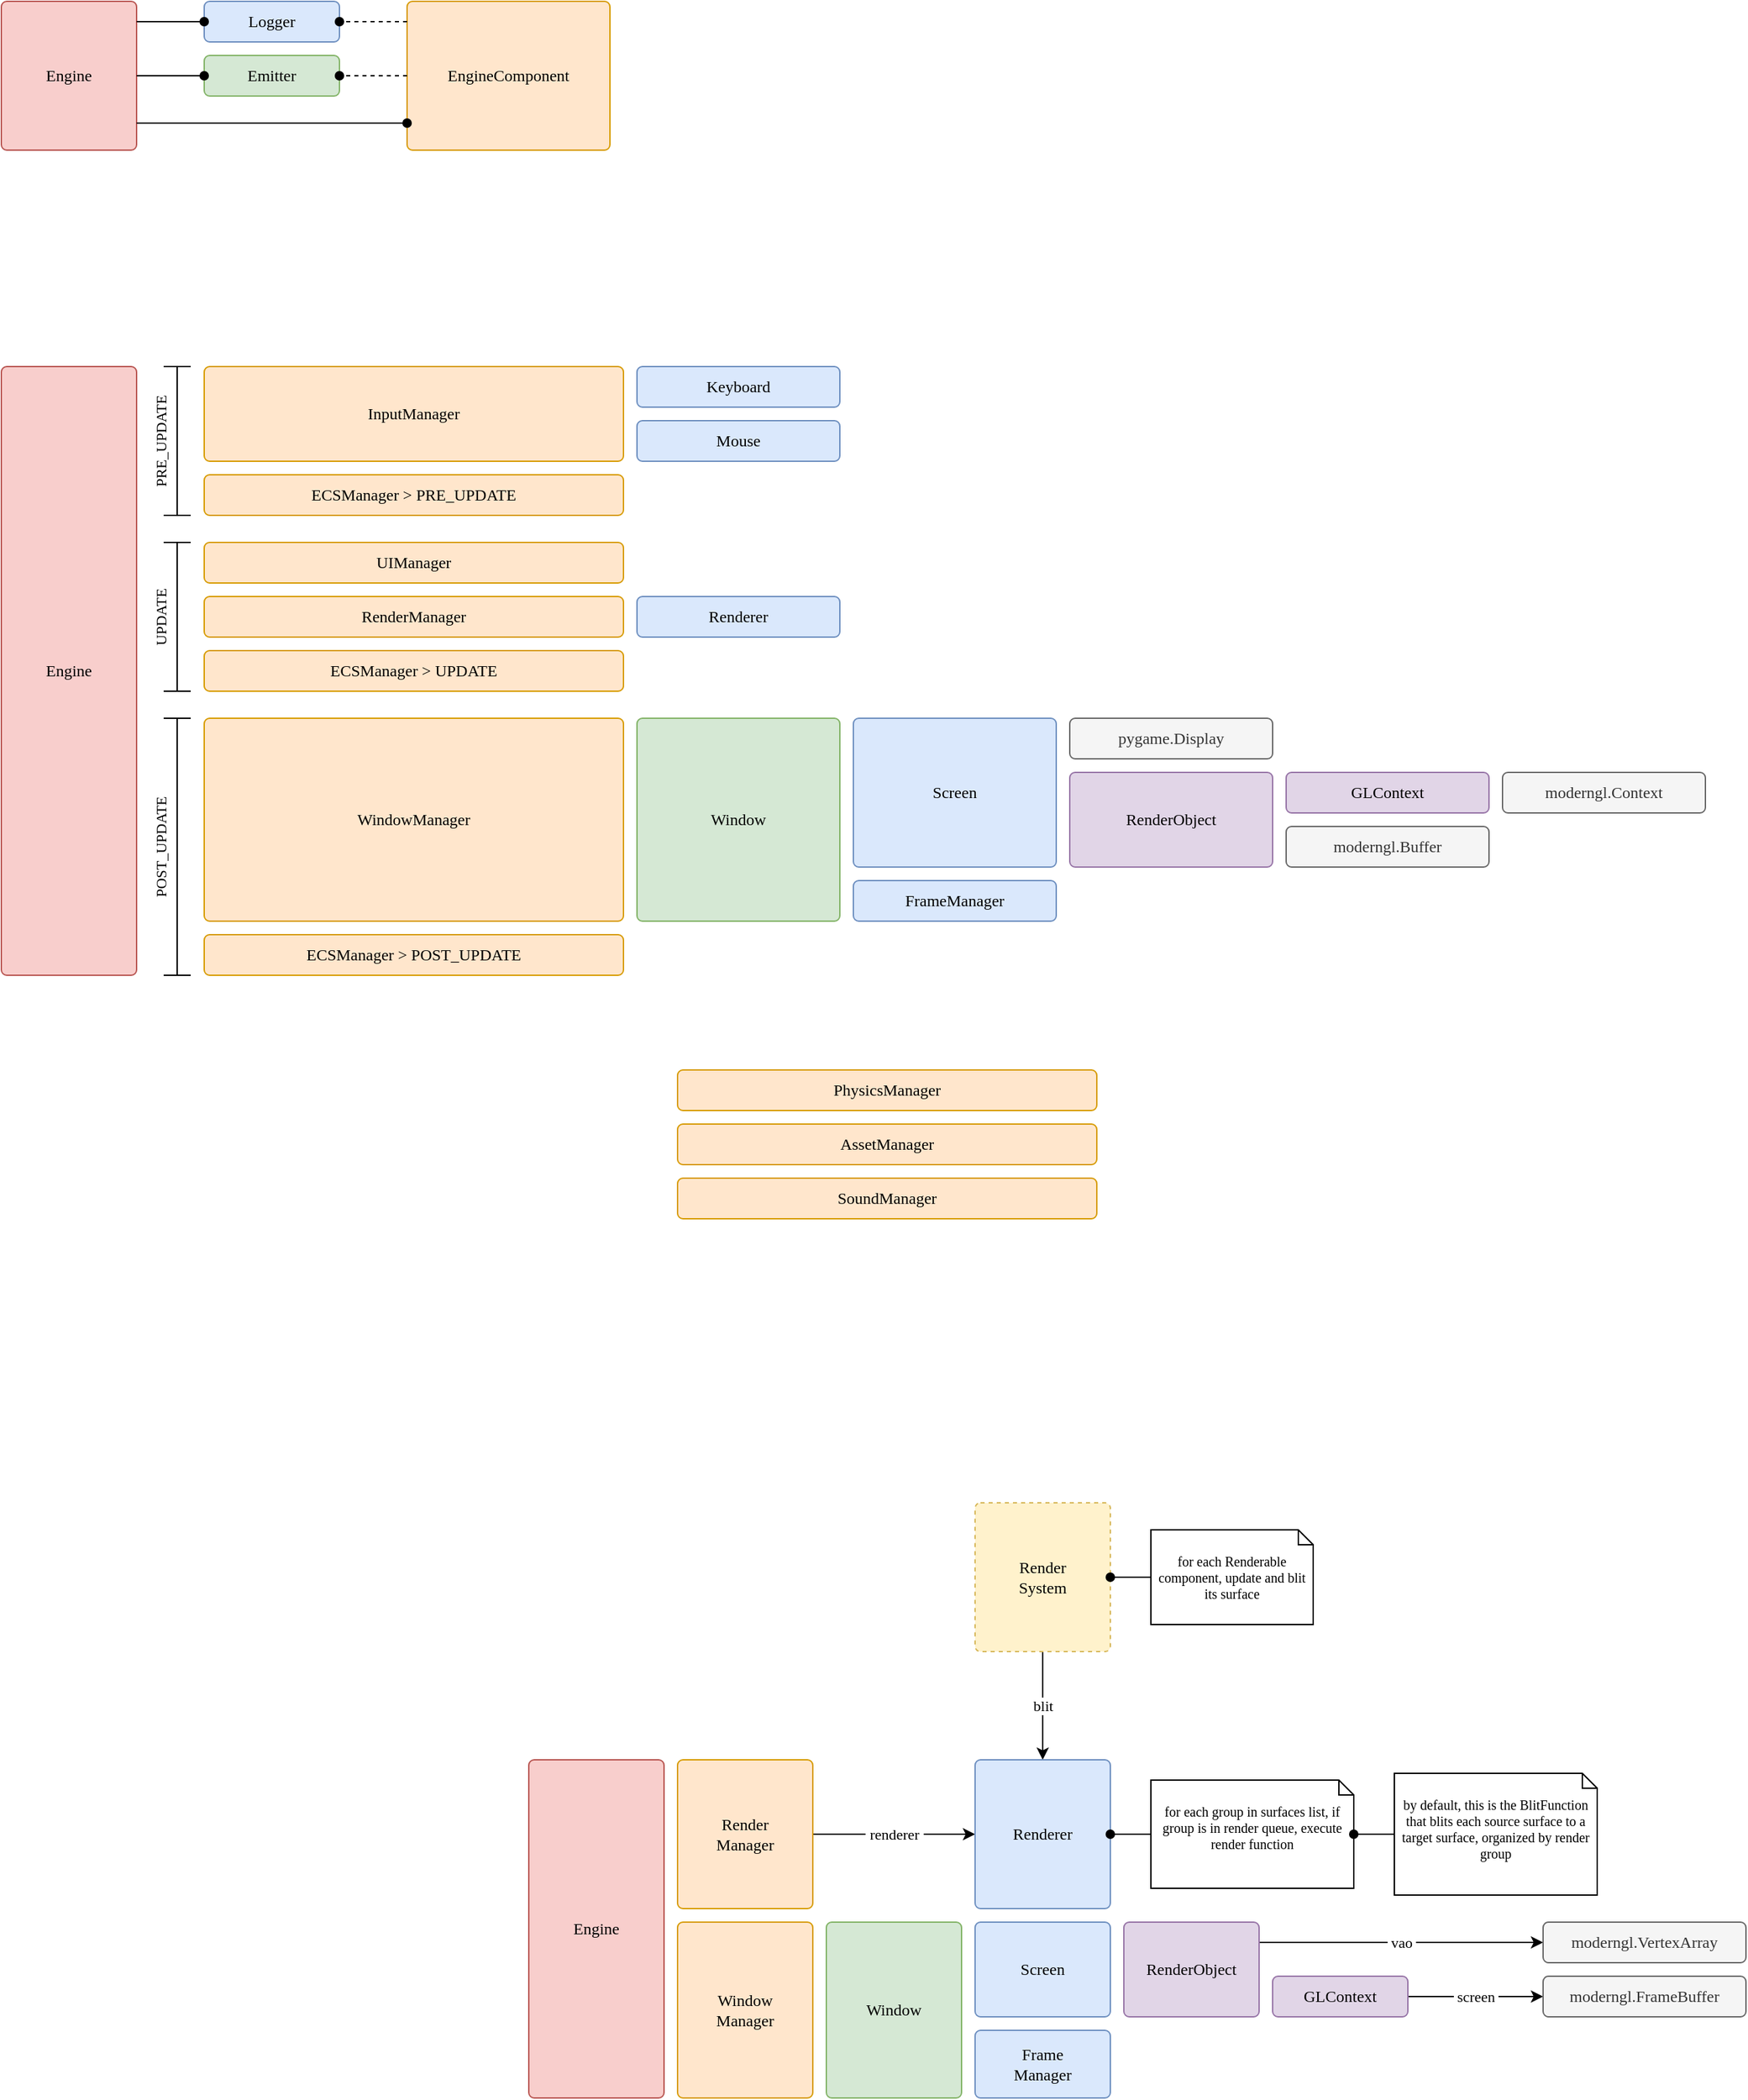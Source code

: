 <mxfile version="21.2.8" type="device" pages="3">
  <diagram name="Page-1" id="fsjDqacRQV7oY880uKDh">
    <mxGraphModel dx="1414" dy="1000" grid="1" gridSize="10" guides="1" tooltips="1" connect="1" arrows="1" fold="1" page="0" pageScale="1" pageWidth="850" pageHeight="1100" math="0" shadow="0">
      <root>
        <mxCell id="0" />
        <mxCell id="1" parent="0" />
        <mxCell id="njJQ0EzZRr9ED-4JYnl1-1" value="Engine" style="rounded=1;whiteSpace=wrap;html=1;fontFamily=Montserrat;fontSource=https%3A%2F%2Ffonts.googleapis.com%2Fcss%3Ffamily%3DMontserrat;absoluteArcSize=1;arcSize=8;fillColor=#f8cecc;strokeColor=#b85450;" parent="1" vertex="1">
          <mxGeometry x="-50" y="220" width="100" height="450" as="geometry" />
        </mxCell>
        <mxCell id="njJQ0EzZRr9ED-4JYnl1-2" value="AssetManager" style="rounded=1;whiteSpace=wrap;html=1;fontFamily=Montserrat;fontSource=https%3A%2F%2Ffonts.googleapis.com%2Fcss%3Ffamily%3DMontserrat;absoluteArcSize=1;arcSize=8;fillColor=#ffe6cc;strokeColor=#d79b00;" parent="1" vertex="1">
          <mxGeometry x="450" y="780" width="310" height="30" as="geometry" />
        </mxCell>
        <mxCell id="njJQ0EzZRr9ED-4JYnl1-4" value="InputManager" style="rounded=1;whiteSpace=wrap;html=1;fontFamily=Montserrat;fontSource=https%3A%2F%2Ffonts.googleapis.com%2Fcss%3Ffamily%3DMontserrat;absoluteArcSize=1;arcSize=8;fillColor=#ffe6cc;strokeColor=#d79b00;" parent="1" vertex="1">
          <mxGeometry x="100" y="220" width="310" height="70" as="geometry" />
        </mxCell>
        <mxCell id="njJQ0EzZRr9ED-4JYnl1-5" value="PhysicsManager" style="rounded=1;whiteSpace=wrap;html=1;fontFamily=Montserrat;fontSource=https%3A%2F%2Ffonts.googleapis.com%2Fcss%3Ffamily%3DMontserrat;absoluteArcSize=1;arcSize=8;fillColor=#ffe6cc;strokeColor=#d79b00;" parent="1" vertex="1">
          <mxGeometry x="450" y="740" width="310" height="30" as="geometry" />
        </mxCell>
        <mxCell id="njJQ0EzZRr9ED-4JYnl1-6" value="SoundManager" style="rounded=1;whiteSpace=wrap;html=1;fontFamily=Montserrat;fontSource=https%3A%2F%2Ffonts.googleapis.com%2Fcss%3Ffamily%3DMontserrat;absoluteArcSize=1;arcSize=8;fillColor=#ffe6cc;strokeColor=#d79b00;" parent="1" vertex="1">
          <mxGeometry x="450" y="820" width="310" height="30" as="geometry" />
        </mxCell>
        <mxCell id="cY_B4P1_SqbaMyudtBFb-4" value="Keyboard" style="rounded=1;whiteSpace=wrap;html=1;fontFamily=Montserrat;fontSource=https%3A%2F%2Ffonts.googleapis.com%2Fcss%3Ffamily%3DMontserrat;absoluteArcSize=1;arcSize=8;fillColor=#dae8fc;strokeColor=#6c8ebf;" parent="1" vertex="1">
          <mxGeometry x="420" y="220" width="150" height="30" as="geometry" />
        </mxCell>
        <mxCell id="cY_B4P1_SqbaMyudtBFb-5" value="Mouse" style="rounded=1;whiteSpace=wrap;html=1;fontFamily=Montserrat;fontSource=https%3A%2F%2Ffonts.googleapis.com%2Fcss%3Ffamily%3DMontserrat;absoluteArcSize=1;arcSize=8;fillColor=#dae8fc;strokeColor=#6c8ebf;" parent="1" vertex="1">
          <mxGeometry x="420" y="260" width="150" height="30" as="geometry" />
        </mxCell>
        <mxCell id="FNdyg-D8nHnKbVSnXUow-1" value="UIManager" style="rounded=1;whiteSpace=wrap;html=1;fontFamily=Montserrat;fontSource=https%3A%2F%2Ffonts.googleapis.com%2Fcss%3Ffamily%3DMontserrat;absoluteArcSize=1;arcSize=8;fillColor=#ffe6cc;strokeColor=#d79b00;" parent="1" vertex="1">
          <mxGeometry x="100" y="350" width="310" height="30" as="geometry" />
        </mxCell>
        <mxCell id="Y2bQKwDbrt6NW2d38lL3-1" value="Engine" style="rounded=1;whiteSpace=wrap;html=1;fontFamily=Montserrat;fontSource=https%3A%2F%2Ffonts.googleapis.com%2Fcss%3Ffamily%3DMontserrat;absoluteArcSize=1;arcSize=8;fillColor=#f8cecc;strokeColor=#b85450;" vertex="1" parent="1">
          <mxGeometry x="340" y="1250" width="100" height="250" as="geometry" />
        </mxCell>
        <mxCell id="Y2bQKwDbrt6NW2d38lL3-2" value="Window&lt;br&gt;Manager" style="rounded=1;whiteSpace=wrap;html=1;fontFamily=Montserrat;fontSource=https%3A%2F%2Ffonts.googleapis.com%2Fcss%3Ffamily%3DMontserrat;absoluteArcSize=1;arcSize=8;fillColor=#ffe6cc;strokeColor=#d79b00;" vertex="1" parent="1">
          <mxGeometry x="450" y="1370" width="100" height="130" as="geometry" />
        </mxCell>
        <mxCell id="Y2bQKwDbrt6NW2d38lL3-3" value="Window" style="rounded=1;whiteSpace=wrap;html=1;fontFamily=Montserrat;fontSource=https%3A%2F%2Ffonts.googleapis.com%2Fcss%3Ffamily%3DMontserrat;absoluteArcSize=1;arcSize=8;fillColor=#d5e8d4;strokeColor=#82b366;" vertex="1" parent="1">
          <mxGeometry x="560" y="1370" width="100" height="130" as="geometry" />
        </mxCell>
        <mxCell id="Y2bQKwDbrt6NW2d38lL3-4" value="Screen" style="rounded=1;whiteSpace=wrap;html=1;fontFamily=Montserrat;fontSource=https%3A%2F%2Ffonts.googleapis.com%2Fcss%3Ffamily%3DMontserrat;absoluteArcSize=1;arcSize=8;fillColor=#dae8fc;strokeColor=#6c8ebf;" vertex="1" parent="1">
          <mxGeometry x="670" y="1370" width="100" height="70" as="geometry" />
        </mxCell>
        <mxCell id="Y2bQKwDbrt6NW2d38lL3-5" value="Frame&lt;br&gt;Manager" style="rounded=1;whiteSpace=wrap;html=1;fontFamily=Montserrat;fontSource=https%3A%2F%2Ffonts.googleapis.com%2Fcss%3Ffamily%3DMontserrat;absoluteArcSize=1;arcSize=8;fillColor=#dae8fc;strokeColor=#6c8ebf;" vertex="1" parent="1">
          <mxGeometry x="670" y="1450" width="100" height="50" as="geometry" />
        </mxCell>
        <mxCell id="Y2bQKwDbrt6NW2d38lL3-14" value="&amp;nbsp;vao&amp;nbsp;" style="edgeStyle=elbowEdgeStyle;shape=connector;rounded=0;orthogonalLoop=1;jettySize=auto;elbow=vertical;html=1;labelBackgroundColor=default;strokeColor=default;fontFamily=Montserrat;fontSource=https%3A%2F%2Ffonts.googleapis.com%2Fcss%3Ffamily%3DMontserrat;fontSize=11;fontColor=default;endArrow=classic;" edge="1" parent="1" source="Y2bQKwDbrt6NW2d38lL3-6" target="Y2bQKwDbrt6NW2d38lL3-9">
          <mxGeometry relative="1" as="geometry" />
        </mxCell>
        <mxCell id="Y2bQKwDbrt6NW2d38lL3-6" value="RenderObject" style="rounded=1;whiteSpace=wrap;html=1;fontFamily=Montserrat;fontSource=https%3A%2F%2Ffonts.googleapis.com%2Fcss%3Ffamily%3DMontserrat;absoluteArcSize=1;arcSize=8;fillColor=#e1d5e7;strokeColor=#9673a6;" vertex="1" parent="1">
          <mxGeometry x="780" y="1370" width="100" height="70" as="geometry" />
        </mxCell>
        <mxCell id="Y2bQKwDbrt6NW2d38lL3-12" value="&amp;nbsp;screen&amp;nbsp;" style="edgeStyle=elbowEdgeStyle;rounded=0;orthogonalLoop=1;jettySize=auto;html=1;fontFamily=Montserrat;fontSource=https%3A%2F%2Ffonts.googleapis.com%2Fcss%3Ffamily%3DMontserrat;elbow=vertical;" edge="1" parent="1" source="Y2bQKwDbrt6NW2d38lL3-7" target="Y2bQKwDbrt6NW2d38lL3-10">
          <mxGeometry relative="1" as="geometry" />
        </mxCell>
        <mxCell id="Y2bQKwDbrt6NW2d38lL3-7" value="GLContext" style="rounded=1;whiteSpace=wrap;html=1;fontFamily=Montserrat;fontSource=https%3A%2F%2Ffonts.googleapis.com%2Fcss%3Ffamily%3DMontserrat;absoluteArcSize=1;arcSize=8;fillColor=#e1d5e7;strokeColor=#9673a6;" vertex="1" parent="1">
          <mxGeometry x="890" y="1410" width="100" height="30" as="geometry" />
        </mxCell>
        <mxCell id="Y2bQKwDbrt6NW2d38lL3-9" value="moderngl.VertexArray" style="rounded=1;whiteSpace=wrap;html=1;fontFamily=Montserrat;fontSource=https%3A%2F%2Ffonts.googleapis.com%2Fcss%3Ffamily%3DMontserrat;absoluteArcSize=1;arcSize=8;fillColor=#f5f5f5;strokeColor=#666666;fontColor=#333333;" vertex="1" parent="1">
          <mxGeometry x="1090" y="1370" width="150" height="30" as="geometry" />
        </mxCell>
        <mxCell id="Y2bQKwDbrt6NW2d38lL3-10" value="moderngl.FrameBuffer" style="rounded=1;whiteSpace=wrap;html=1;fontFamily=Montserrat;fontSource=https%3A%2F%2Ffonts.googleapis.com%2Fcss%3Ffamily%3DMontserrat;absoluteArcSize=1;arcSize=8;fillColor=#f5f5f5;strokeColor=#666666;fontColor=#333333;" vertex="1" parent="1">
          <mxGeometry x="1090" y="1410" width="150" height="30" as="geometry" />
        </mxCell>
        <mxCell id="R9BmD2qJ_qBXM_pwWLiC-1" value="blit" style="edgeStyle=elbowEdgeStyle;shape=connector;rounded=0;orthogonalLoop=1;jettySize=auto;html=1;labelBackgroundColor=default;strokeColor=default;fontFamily=Montserrat;fontSource=https%3A%2F%2Ffonts.googleapis.com%2Fcss%3Ffamily%3DMontserrat;fontSize=11;fontColor=default;endArrow=classic;" edge="1" parent="1" source="Y2bQKwDbrt6NW2d38lL3-18" target="Y2bQKwDbrt6NW2d38lL3-21">
          <mxGeometry relative="1" as="geometry" />
        </mxCell>
        <mxCell id="Y2bQKwDbrt6NW2d38lL3-18" value="Render&lt;br&gt;System" style="rounded=1;whiteSpace=wrap;html=1;fontFamily=Montserrat;fontSource=https%3A%2F%2Ffonts.googleapis.com%2Fcss%3Ffamily%3DMontserrat;absoluteArcSize=1;arcSize=8;fillColor=#fff2cc;strokeColor=#d6b656;dashed=1;" vertex="1" parent="1">
          <mxGeometry x="670" y="1060" width="100" height="110" as="geometry" />
        </mxCell>
        <mxCell id="Y2bQKwDbrt6NW2d38lL3-22" value="&amp;nbsp;renderer&amp;nbsp;" style="edgeStyle=elbowEdgeStyle;shape=connector;rounded=0;orthogonalLoop=1;jettySize=auto;elbow=vertical;html=1;labelBackgroundColor=default;strokeColor=default;fontFamily=Montserrat;fontSource=https%3A%2F%2Ffonts.googleapis.com%2Fcss%3Ffamily%3DMontserrat;fontSize=11;fontColor=default;endArrow=classic;" edge="1" parent="1" source="Y2bQKwDbrt6NW2d38lL3-20" target="Y2bQKwDbrt6NW2d38lL3-21">
          <mxGeometry relative="1" as="geometry" />
        </mxCell>
        <mxCell id="Y2bQKwDbrt6NW2d38lL3-20" value="Render&lt;br&gt;Manager" style="rounded=1;whiteSpace=wrap;html=1;fontFamily=Montserrat;fontSource=https%3A%2F%2Ffonts.googleapis.com%2Fcss%3Ffamily%3DMontserrat;absoluteArcSize=1;arcSize=8;fillColor=#ffe6cc;strokeColor=#d79b00;" vertex="1" parent="1">
          <mxGeometry x="450" y="1250" width="100" height="110" as="geometry" />
        </mxCell>
        <mxCell id="Y2bQKwDbrt6NW2d38lL3-21" value="Renderer" style="rounded=1;whiteSpace=wrap;html=1;fontFamily=Montserrat;fontSource=https%3A%2F%2Ffonts.googleapis.com%2Fcss%3Ffamily%3DMontserrat;absoluteArcSize=1;arcSize=8;fillColor=#dae8fc;strokeColor=#6c8ebf;" vertex="1" parent="1">
          <mxGeometry x="670" y="1250" width="100" height="110" as="geometry" />
        </mxCell>
        <mxCell id="R9BmD2qJ_qBXM_pwWLiC-3" value="" style="shape=connector;rounded=0;orthogonalLoop=1;jettySize=auto;html=1;labelBackgroundColor=default;strokeColor=default;fontFamily=Montserrat;fontSource=https%3A%2F%2Ffonts.googleapis.com%2Fcss%3Ffamily%3DMontserrat;fontSize=11;fontColor=default;endArrow=oval;endFill=1;" edge="1" parent="1" source="R9BmD2qJ_qBXM_pwWLiC-2" target="Y2bQKwDbrt6NW2d38lL3-18">
          <mxGeometry relative="1" as="geometry" />
        </mxCell>
        <mxCell id="R9BmD2qJ_qBXM_pwWLiC-2" value="for each Renderable component, update and blit its surface" style="shape=note2;boundedLbl=1;whiteSpace=wrap;html=1;size=11;verticalAlign=top;align=center;strokeColor=default;strokeWidth=1;fontFamily=Montserrat;fontSource=https%3A%2F%2Ffonts.googleapis.com%2Fcss%3Ffamily%3DMontserrat;fontSize=10;fontColor=default;fillColor=default;" vertex="1" parent="1">
          <mxGeometry x="800" y="1080" width="120" height="70" as="geometry" />
        </mxCell>
        <mxCell id="R9BmD2qJ_qBXM_pwWLiC-5" style="shape=connector;rounded=0;orthogonalLoop=1;jettySize=auto;html=1;labelBackgroundColor=default;strokeColor=default;fontFamily=Montserrat;fontSource=https%3A%2F%2Ffonts.googleapis.com%2Fcss%3Ffamily%3DMontserrat;fontSize=11;fontColor=default;endArrow=oval;endFill=1;" edge="1" parent="1" source="R9BmD2qJ_qBXM_pwWLiC-4" target="Y2bQKwDbrt6NW2d38lL3-21">
          <mxGeometry relative="1" as="geometry" />
        </mxCell>
        <mxCell id="R9BmD2qJ_qBXM_pwWLiC-4" value="for each group in surfaces list, if group is in render queue, execute render function" style="shape=note2;boundedLbl=1;whiteSpace=wrap;html=1;size=11;verticalAlign=top;align=center;strokeColor=default;strokeWidth=1;fontFamily=Montserrat;fontSource=https%3A%2F%2Ffonts.googleapis.com%2Fcss%3Ffamily%3DMontserrat;fontSize=10;fontColor=default;fillColor=default;" vertex="1" parent="1">
          <mxGeometry x="800" y="1265" width="150" height="80" as="geometry" />
        </mxCell>
        <mxCell id="R9BmD2qJ_qBXM_pwWLiC-7" style="shape=connector;rounded=0;orthogonalLoop=1;jettySize=auto;elbow=vertical;html=1;labelBackgroundColor=default;strokeColor=default;fontFamily=Montserrat;fontSource=https%3A%2F%2Ffonts.googleapis.com%2Fcss%3Ffamily%3DMontserrat;fontSize=11;fontColor=default;endArrow=oval;endFill=1;" edge="1" parent="1" source="R9BmD2qJ_qBXM_pwWLiC-6" target="R9BmD2qJ_qBXM_pwWLiC-4">
          <mxGeometry relative="1" as="geometry" />
        </mxCell>
        <mxCell id="R9BmD2qJ_qBXM_pwWLiC-6" value="by default, this is the BlitFunction that blits each source surface to a target surface, organized by render group" style="shape=note2;boundedLbl=1;whiteSpace=wrap;html=1;size=11;verticalAlign=top;align=center;strokeColor=default;strokeWidth=1;fontFamily=Montserrat;fontSource=https%3A%2F%2Ffonts.googleapis.com%2Fcss%3Ffamily%3DMontserrat;fontSize=10;fontColor=default;fillColor=default;" vertex="1" parent="1">
          <mxGeometry x="980" y="1260" width="150" height="90" as="geometry" />
        </mxCell>
        <mxCell id="R9BmD2qJ_qBXM_pwWLiC-8" value="PRE_UPDATE" style="shape=crossbar;whiteSpace=wrap;html=1;rounded=1;direction=south;strokeColor=default;strokeWidth=1;fontFamily=Montserrat;fontSource=https%3A%2F%2Ffonts.googleapis.com%2Fcss%3Ffamily%3DMontserrat;fontSize=11;fontColor=default;fillColor=default;horizontal=0;labelPosition=center;verticalLabelPosition=middle;align=center;verticalAlign=bottom;spacingBottom=13;" vertex="1" parent="1">
          <mxGeometry x="70" y="220" width="20" height="110" as="geometry" />
        </mxCell>
        <mxCell id="R9BmD2qJ_qBXM_pwWLiC-10" value="UPDATE" style="shape=crossbar;whiteSpace=wrap;html=1;rounded=1;direction=south;strokeColor=default;strokeWidth=1;fontFamily=Montserrat;fontSource=https%3A%2F%2Ffonts.googleapis.com%2Fcss%3Ffamily%3DMontserrat;fontSize=11;fontColor=default;fillColor=default;horizontal=0;labelPosition=center;verticalLabelPosition=middle;align=center;verticalAlign=bottom;spacingBottom=13;" vertex="1" parent="1">
          <mxGeometry x="70" y="350" width="20" height="110" as="geometry" />
        </mxCell>
        <mxCell id="R9BmD2qJ_qBXM_pwWLiC-11" value="POST_UPDATE" style="shape=crossbar;whiteSpace=wrap;html=1;rounded=1;direction=south;strokeColor=default;strokeWidth=1;fontFamily=Montserrat;fontSource=https%3A%2F%2Ffonts.googleapis.com%2Fcss%3Ffamily%3DMontserrat;fontSize=11;fontColor=default;fillColor=default;horizontal=0;labelPosition=center;verticalLabelPosition=middle;align=center;verticalAlign=bottom;spacingBottom=13;" vertex="1" parent="1">
          <mxGeometry x="70" y="480" width="20" height="190" as="geometry" />
        </mxCell>
        <mxCell id="R9BmD2qJ_qBXM_pwWLiC-14" value="ECSManager &amp;gt; PRE_UPDATE" style="rounded=1;whiteSpace=wrap;html=1;fontFamily=Montserrat;fontSource=https%3A%2F%2Ffonts.googleapis.com%2Fcss%3Ffamily%3DMontserrat;absoluteArcSize=1;arcSize=8;fillColor=#ffe6cc;strokeColor=#d79b00;" vertex="1" parent="1">
          <mxGeometry x="100" y="300" width="310" height="30" as="geometry" />
        </mxCell>
        <mxCell id="R9BmD2qJ_qBXM_pwWLiC-15" value="ECSManager &amp;gt; UPDATE" style="rounded=1;whiteSpace=wrap;html=1;fontFamily=Montserrat;fontSource=https%3A%2F%2Ffonts.googleapis.com%2Fcss%3Ffamily%3DMontserrat;absoluteArcSize=1;arcSize=8;fillColor=#ffe6cc;strokeColor=#d79b00;" vertex="1" parent="1">
          <mxGeometry x="100" y="430" width="310" height="30" as="geometry" />
        </mxCell>
        <mxCell id="R9BmD2qJ_qBXM_pwWLiC-16" value="ECSManager &amp;gt; POST_UPDATE" style="rounded=1;whiteSpace=wrap;html=1;fontFamily=Montserrat;fontSource=https%3A%2F%2Ffonts.googleapis.com%2Fcss%3Ffamily%3DMontserrat;absoluteArcSize=1;arcSize=8;fillColor=#ffe6cc;strokeColor=#d79b00;" vertex="1" parent="1">
          <mxGeometry x="100" y="640" width="310" height="30" as="geometry" />
        </mxCell>
        <mxCell id="R9BmD2qJ_qBXM_pwWLiC-18" value="" style="group" vertex="1" connectable="0" parent="1">
          <mxGeometry x="100" y="390" width="470" height="30" as="geometry" />
        </mxCell>
        <mxCell id="njJQ0EzZRr9ED-4JYnl1-8" value="RenderManager" style="rounded=1;whiteSpace=wrap;html=1;fontFamily=Montserrat;fontSource=https%3A%2F%2Ffonts.googleapis.com%2Fcss%3Ffamily%3DMontserrat;absoluteArcSize=1;arcSize=8;fillColor=#ffe6cc;strokeColor=#d79b00;" parent="R9BmD2qJ_qBXM_pwWLiC-18" vertex="1">
          <mxGeometry width="310" height="30" as="geometry" />
        </mxCell>
        <mxCell id="cY_B4P1_SqbaMyudtBFb-6" value="Renderer" style="rounded=1;whiteSpace=wrap;html=1;fontFamily=Montserrat;fontSource=https%3A%2F%2Ffonts.googleapis.com%2Fcss%3Ffamily%3DMontserrat;absoluteArcSize=1;arcSize=8;fillColor=#dae8fc;strokeColor=#6c8ebf;" parent="R9BmD2qJ_qBXM_pwWLiC-18" vertex="1">
          <mxGeometry x="320" width="150" height="30" as="geometry" />
        </mxCell>
        <mxCell id="R9BmD2qJ_qBXM_pwWLiC-19" value="" style="group" vertex="1" connectable="0" parent="1">
          <mxGeometry x="-50" y="-50" width="450" height="110" as="geometry" />
        </mxCell>
        <mxCell id="njJQ0EzZRr9ED-4JYnl1-9" value="Engine" style="rounded=1;whiteSpace=wrap;html=1;fontFamily=Montserrat;fontSource=https%3A%2F%2Ffonts.googleapis.com%2Fcss%3Ffamily%3DMontserrat;absoluteArcSize=1;arcSize=8;fillColor=#f8cecc;strokeColor=#b85450;" parent="R9BmD2qJ_qBXM_pwWLiC-19" vertex="1">
          <mxGeometry width="100" height="110" as="geometry" />
        </mxCell>
        <mxCell id="njJQ0EzZRr9ED-4JYnl1-10" value="EngineComponent" style="rounded=1;whiteSpace=wrap;html=1;fontFamily=Montserrat;fontSource=https%3A%2F%2Ffonts.googleapis.com%2Fcss%3Ffamily%3DMontserrat;absoluteArcSize=1;arcSize=8;fillColor=#ffe6cc;strokeColor=#d79b00;" parent="R9BmD2qJ_qBXM_pwWLiC-19" vertex="1">
          <mxGeometry x="300" width="150" height="110" as="geometry" />
        </mxCell>
        <mxCell id="njJQ0EzZRr9ED-4JYnl1-11" value="Emitter" style="rounded=1;whiteSpace=wrap;html=1;fontFamily=Montserrat;fontSource=https%3A%2F%2Ffonts.googleapis.com%2Fcss%3Ffamily%3DMontserrat;absoluteArcSize=1;arcSize=8;fillColor=#d5e8d4;strokeColor=#82b366;" parent="R9BmD2qJ_qBXM_pwWLiC-19" vertex="1">
          <mxGeometry x="150" y="40" width="100" height="30" as="geometry" />
        </mxCell>
        <mxCell id="njJQ0EzZRr9ED-4JYnl1-12" value="Logger" style="rounded=1;whiteSpace=wrap;html=1;fontFamily=Montserrat;fontSource=https%3A%2F%2Ffonts.googleapis.com%2Fcss%3Ffamily%3DMontserrat;absoluteArcSize=1;arcSize=8;fillColor=#dae8fc;strokeColor=#6c8ebf;" parent="R9BmD2qJ_qBXM_pwWLiC-19" vertex="1">
          <mxGeometry x="150" width="100" height="30" as="geometry" />
        </mxCell>
        <mxCell id="njJQ0EzZRr9ED-4JYnl1-19" style="edgeStyle=elbowEdgeStyle;shape=connector;rounded=0;orthogonalLoop=1;jettySize=auto;html=1;labelBackgroundColor=default;strokeColor=default;fontFamily=Helvetica;fontSize=11;fontColor=default;endArrow=oval;elbow=vertical;endFill=1;" parent="R9BmD2qJ_qBXM_pwWLiC-19" source="njJQ0EzZRr9ED-4JYnl1-9" target="njJQ0EzZRr9ED-4JYnl1-10" edge="1">
          <mxGeometry relative="1" as="geometry">
            <Array as="points">
              <mxPoint x="140" y="90" />
            </Array>
          </mxGeometry>
        </mxCell>
        <mxCell id="njJQ0EzZRr9ED-4JYnl1-22" style="edgeStyle=elbowEdgeStyle;shape=connector;rounded=0;orthogonalLoop=1;jettySize=auto;elbow=vertical;html=1;labelBackgroundColor=default;strokeColor=default;fontFamily=Helvetica;fontSize=11;fontColor=default;endArrow=oval;endFill=1;" parent="R9BmD2qJ_qBXM_pwWLiC-19" source="njJQ0EzZRr9ED-4JYnl1-9" target="njJQ0EzZRr9ED-4JYnl1-11" edge="1">
          <mxGeometry relative="1" as="geometry" />
        </mxCell>
        <mxCell id="njJQ0EzZRr9ED-4JYnl1-23" style="edgeStyle=elbowEdgeStyle;shape=connector;rounded=0;orthogonalLoop=1;jettySize=auto;elbow=vertical;html=1;labelBackgroundColor=default;strokeColor=default;fontFamily=Helvetica;fontSize=11;fontColor=default;endArrow=oval;endFill=1;" parent="R9BmD2qJ_qBXM_pwWLiC-19" source="njJQ0EzZRr9ED-4JYnl1-9" target="njJQ0EzZRr9ED-4JYnl1-12" edge="1">
          <mxGeometry relative="1" as="geometry" />
        </mxCell>
        <mxCell id="njJQ0EzZRr9ED-4JYnl1-24" style="edgeStyle=elbowEdgeStyle;shape=connector;rounded=0;orthogonalLoop=1;jettySize=auto;elbow=vertical;html=1;labelBackgroundColor=default;strokeColor=default;fontFamily=Helvetica;fontSize=11;fontColor=default;endArrow=oval;endFill=1;dashed=1;" parent="R9BmD2qJ_qBXM_pwWLiC-19" source="njJQ0EzZRr9ED-4JYnl1-10" target="njJQ0EzZRr9ED-4JYnl1-11" edge="1">
          <mxGeometry relative="1" as="geometry" />
        </mxCell>
        <mxCell id="njJQ0EzZRr9ED-4JYnl1-25" style="edgeStyle=elbowEdgeStyle;shape=connector;rounded=0;orthogonalLoop=1;jettySize=auto;elbow=vertical;html=1;labelBackgroundColor=default;strokeColor=default;fontFamily=Helvetica;fontSize=11;fontColor=default;endArrow=oval;endFill=1;dashed=1;" parent="R9BmD2qJ_qBXM_pwWLiC-19" source="njJQ0EzZRr9ED-4JYnl1-10" target="njJQ0EzZRr9ED-4JYnl1-12" edge="1">
          <mxGeometry relative="1" as="geometry" />
        </mxCell>
        <mxCell id="njJQ0EzZRr9ED-4JYnl1-7" value="WindowManager" style="rounded=1;whiteSpace=wrap;html=1;fontFamily=Montserrat;fontSource=https%3A%2F%2Ffonts.googleapis.com%2Fcss%3Ffamily%3DMontserrat;absoluteArcSize=1;arcSize=8;fillColor=#ffe6cc;strokeColor=#d79b00;" parent="1" vertex="1">
          <mxGeometry x="100" y="480" width="310" height="150" as="geometry" />
        </mxCell>
        <mxCell id="cY_B4P1_SqbaMyudtBFb-1" value="Window" style="rounded=1;whiteSpace=wrap;html=1;fontFamily=Montserrat;fontSource=https%3A%2F%2Ffonts.googleapis.com%2Fcss%3Ffamily%3DMontserrat;absoluteArcSize=1;arcSize=8;fillColor=#d5e8d4;strokeColor=#82b366;" parent="1" vertex="1">
          <mxGeometry x="420" y="480" width="150" height="150" as="geometry" />
        </mxCell>
        <mxCell id="cY_B4P1_SqbaMyudtBFb-2" value="Screen" style="rounded=1;whiteSpace=wrap;html=1;fontFamily=Montserrat;fontSource=https%3A%2F%2Ffonts.googleapis.com%2Fcss%3Ffamily%3DMontserrat;absoluteArcSize=1;arcSize=8;fillColor=#dae8fc;strokeColor=#6c8ebf;" parent="1" vertex="1">
          <mxGeometry x="580" y="480" width="150" height="110" as="geometry" />
        </mxCell>
        <mxCell id="cY_B4P1_SqbaMyudtBFb-3" value="FrameManager" style="rounded=1;whiteSpace=wrap;html=1;fontFamily=Montserrat;fontSource=https%3A%2F%2Ffonts.googleapis.com%2Fcss%3Ffamily%3DMontserrat;absoluteArcSize=1;arcSize=8;fillColor=#dae8fc;strokeColor=#6c8ebf;" parent="1" vertex="1">
          <mxGeometry x="580" y="600" width="150" height="30" as="geometry" />
        </mxCell>
        <mxCell id="FNdyg-D8nHnKbVSnXUow-2" value="pygame.Display" style="rounded=1;whiteSpace=wrap;html=1;fontFamily=Montserrat;fontSource=https%3A%2F%2Ffonts.googleapis.com%2Fcss%3Ffamily%3DMontserrat;absoluteArcSize=1;arcSize=8;fillColor=#f5f5f5;strokeColor=#666666;fontColor=#333333;" parent="1" vertex="1">
          <mxGeometry x="740" y="480" width="150" height="30" as="geometry" />
        </mxCell>
        <mxCell id="FNdyg-D8nHnKbVSnXUow-4" value="RenderObject" style="rounded=1;whiteSpace=wrap;html=1;fontFamily=Montserrat;fontSource=https%3A%2F%2Ffonts.googleapis.com%2Fcss%3Ffamily%3DMontserrat;absoluteArcSize=1;arcSize=8;fillColor=#e1d5e7;strokeColor=#9673a6;" parent="1" vertex="1">
          <mxGeometry x="740" y="520" width="150" height="70" as="geometry" />
        </mxCell>
        <mxCell id="FNdyg-D8nHnKbVSnXUow-6" value="GLContext" style="rounded=1;whiteSpace=wrap;html=1;fontFamily=Montserrat;fontSource=https%3A%2F%2Ffonts.googleapis.com%2Fcss%3Ffamily%3DMontserrat;absoluteArcSize=1;arcSize=8;fillColor=#e1d5e7;strokeColor=#9673a6;" parent="1" vertex="1">
          <mxGeometry x="900" y="520" width="150" height="30" as="geometry" />
        </mxCell>
        <mxCell id="FNdyg-D8nHnKbVSnXUow-8" value="moderngl.Context" style="rounded=1;whiteSpace=wrap;html=1;fontFamily=Montserrat;fontSource=https%3A%2F%2Ffonts.googleapis.com%2Fcss%3Ffamily%3DMontserrat;absoluteArcSize=1;arcSize=8;fillColor=#f5f5f5;strokeColor=#666666;fontColor=#333333;" parent="1" vertex="1">
          <mxGeometry x="1060" y="520" width="150" height="30" as="geometry" />
        </mxCell>
        <mxCell id="FNdyg-D8nHnKbVSnXUow-10" value="moderngl.Buffer" style="rounded=1;whiteSpace=wrap;html=1;fontFamily=Montserrat;fontSource=https%3A%2F%2Ffonts.googleapis.com%2Fcss%3Ffamily%3DMontserrat;absoluteArcSize=1;arcSize=8;fillColor=#f5f5f5;strokeColor=#666666;fontColor=#333333;" parent="1" vertex="1">
          <mxGeometry x="900" y="560" width="150" height="30" as="geometry" />
        </mxCell>
      </root>
    </mxGraphModel>
  </diagram>
  <diagram id="JHN9ziM1kesmDSF6B6-i" name="Page-2">
    <mxGraphModel dx="861" dy="109" grid="1" gridSize="10" guides="1" tooltips="1" connect="1" arrows="1" fold="1" page="0" pageScale="1" pageWidth="850" pageHeight="1100" math="0" shadow="0">
      <root>
        <mxCell id="0" />
        <mxCell id="1" parent="0" />
        <mxCell id="pkSxaPFccpYmEMOTBmXm-5" style="shape=connector;rounded=0;orthogonalLoop=1;jettySize=auto;elbow=vertical;html=1;labelBackgroundColor=default;strokeColor=default;fontFamily=Montserrat;fontSource=https%3A%2F%2Ffonts.googleapis.com%2Fcss%3Ffamily%3DMontserrat;fontSize=11;fontColor=default;endArrow=classic;startArrow=classic;startFill=1;" edge="1" parent="1" source="pkSxaPFccpYmEMOTBmXm-2" target="pkSxaPFccpYmEMOTBmXm-16">
          <mxGeometry relative="1" as="geometry">
            <mxPoint x="510" y="600" as="targetPoint" />
          </mxGeometry>
        </mxCell>
        <mxCell id="pkSxaPFccpYmEMOTBmXm-6" style="edgeStyle=none;shape=connector;rounded=0;orthogonalLoop=1;jettySize=auto;html=1;labelBackgroundColor=default;strokeColor=default;fontFamily=Montserrat;fontSource=https%3A%2F%2Ffonts.googleapis.com%2Fcss%3Ffamily%3DMontserrat;fontSize=11;fontColor=default;endArrow=classic;elbow=vertical;startArrow=none;startFill=0;" edge="1" parent="1" source="pkSxaPFccpYmEMOTBmXm-2" target="pkSxaPFccpYmEMOTBmXm-4">
          <mxGeometry relative="1" as="geometry" />
        </mxCell>
        <mxCell id="pkSxaPFccpYmEMOTBmXm-2" value="IDLE" style="rounded=1;whiteSpace=wrap;html=1;strokeColor=default;strokeWidth=1;fontFamily=Montserrat;fontSource=https%3A%2F%2Ffonts.googleapis.com%2Fcss%3Ffamily%3DMontserrat;fontSize=11;fontColor=default;fillColor=default;absoluteArcSize=1;arcSize=8;" vertex="1" parent="1">
          <mxGeometry x="550" y="450" width="100" height="30" as="geometry" />
        </mxCell>
        <mxCell id="pkSxaPFccpYmEMOTBmXm-7" style="edgeStyle=none;shape=connector;rounded=0;orthogonalLoop=1;jettySize=auto;html=1;labelBackgroundColor=default;strokeColor=default;fontFamily=Montserrat;fontSource=https%3A%2F%2Ffonts.googleapis.com%2Fcss%3Ffamily%3DMontserrat;fontSize=11;fontColor=default;endArrow=classic;elbow=vertical;startArrow=classic;startFill=1;" edge="1" parent="1" source="pkSxaPFccpYmEMOTBmXm-16" target="pkSxaPFccpYmEMOTBmXm-4">
          <mxGeometry relative="1" as="geometry">
            <mxPoint x="550" y="615" as="sourcePoint" />
          </mxGeometry>
        </mxCell>
        <mxCell id="pkSxaPFccpYmEMOTBmXm-10" style="edgeStyle=none;shape=connector;rounded=0;orthogonalLoop=1;jettySize=auto;html=1;labelBackgroundColor=default;strokeColor=default;fontFamily=Montserrat;fontSource=https%3A%2F%2Ffonts.googleapis.com%2Fcss%3Ffamily%3DMontserrat;fontSize=11;fontColor=default;endArrow=classic;elbow=vertical;" edge="1" parent="1" source="pkSxaPFccpYmEMOTBmXm-4" target="pkSxaPFccpYmEMOTBmXm-9">
          <mxGeometry relative="1" as="geometry" />
        </mxCell>
        <mxCell id="pkSxaPFccpYmEMOTBmXm-4" value="JUMP" style="rounded=1;whiteSpace=wrap;html=1;strokeColor=default;strokeWidth=1;fontFamily=Montserrat;fontSource=https%3A%2F%2Ffonts.googleapis.com%2Fcss%3Ffamily%3DMontserrat;fontSize=11;fontColor=default;fillColor=default;absoluteArcSize=1;arcSize=8;" vertex="1" parent="1">
          <mxGeometry x="550" y="610" width="100" height="30" as="geometry" />
        </mxCell>
        <mxCell id="pkSxaPFccpYmEMOTBmXm-11" style="edgeStyle=none;shape=connector;rounded=0;orthogonalLoop=1;jettySize=auto;html=1;labelBackgroundColor=default;strokeColor=default;fontFamily=Montserrat;fontSource=https%3A%2F%2Ffonts.googleapis.com%2Fcss%3Ffamily%3DMontserrat;fontSize=11;fontColor=default;endArrow=classic;elbow=vertical;" edge="1" parent="1" source="pkSxaPFccpYmEMOTBmXm-9" target="pkSxaPFccpYmEMOTBmXm-2">
          <mxGeometry relative="1" as="geometry" />
        </mxCell>
        <mxCell id="pkSxaPFccpYmEMOTBmXm-9" value="LAND" style="rounded=1;whiteSpace=wrap;html=1;strokeColor=default;strokeWidth=1;fontFamily=Montserrat;fontSource=https%3A%2F%2Ffonts.googleapis.com%2Fcss%3Ffamily%3DMontserrat;fontSize=11;fontColor=default;fillColor=default;absoluteArcSize=1;arcSize=8;" vertex="1" parent="1">
          <mxGeometry x="700" y="530" width="100" height="30" as="geometry" />
        </mxCell>
        <mxCell id="pkSxaPFccpYmEMOTBmXm-16" value="&lt;span style=&quot;font-weight: normal;&quot;&gt;MOVE&lt;/span&gt;" style="swimlane;whiteSpace=wrap;html=1;rounded=1;strokeColor=default;strokeWidth=1;fontFamily=Montserrat;fontSource=https%3A%2F%2Ffonts.googleapis.com%2Fcss%3Ffamily%3DMontserrat;fontSize=11;fontColor=default;fillColor=default;arcSize=8;absoluteArcSize=1;startSize=20;" vertex="1" parent="1">
          <mxGeometry x="110" y="520" width="340" height="210" as="geometry">
            <mxRectangle x="110" y="510" width="70" height="30" as="alternateBounds" />
          </mxGeometry>
        </mxCell>
        <mxCell id="pkSxaPFccpYmEMOTBmXm-17" value="UP_LEFT" style="edgeStyle=none;shape=connector;rounded=0;orthogonalLoop=1;jettySize=auto;html=1;labelBackgroundColor=default;strokeColor=default;fontFamily=Montserrat;fontSource=https%3A%2F%2Ffonts.googleapis.com%2Fcss%3Ffamily%3DMontserrat;fontSize=9;fontColor=default;endArrow=none;elbow=vertical;endFill=0;dashed=1;" edge="1" parent="pkSxaPFccpYmEMOTBmXm-16" source="pkSxaPFccpYmEMOTBmXm-14" target="pkSxaPFccpYmEMOTBmXm-12">
          <mxGeometry relative="1" as="geometry" />
        </mxCell>
        <mxCell id="pkSxaPFccpYmEMOTBmXm-18" value="UP_RIGHT" style="edgeStyle=none;shape=connector;rounded=0;orthogonalLoop=1;jettySize=auto;html=1;labelBackgroundColor=default;strokeColor=default;fontFamily=Montserrat;fontSource=https%3A%2F%2Ffonts.googleapis.com%2Fcss%3Ffamily%3DMontserrat;fontSize=9;fontColor=default;endArrow=none;elbow=vertical;endFill=0;dashed=1;labelBorderColor=none;" edge="1" parent="pkSxaPFccpYmEMOTBmXm-16" source="pkSxaPFccpYmEMOTBmXm-14" target="pkSxaPFccpYmEMOTBmXm-13">
          <mxGeometry relative="1" as="geometry" />
        </mxCell>
        <mxCell id="pkSxaPFccpYmEMOTBmXm-21" style="edgeStyle=none;shape=connector;rounded=0;orthogonalLoop=1;jettySize=auto;html=1;dashed=1;labelBackgroundColor=default;strokeColor=default;fontFamily=Montserrat;fontSource=https%3A%2F%2Ffonts.googleapis.com%2Fcss%3Ffamily%3DMontserrat;fontSize=11;fontColor=default;endArrow=none;endFill=0;elbow=vertical;" edge="1" parent="pkSxaPFccpYmEMOTBmXm-16" source="pkSxaPFccpYmEMOTBmXm-14" target="pkSxaPFccpYmEMOTBmXm-15">
          <mxGeometry relative="1" as="geometry" />
        </mxCell>
        <mxCell id="pkSxaPFccpYmEMOTBmXm-14" value="MOVE_UP" style="rounded=1;whiteSpace=wrap;html=1;strokeColor=default;strokeWidth=1;fontFamily=Montserrat;fontSource=https%3A%2F%2Ffonts.googleapis.com%2Fcss%3Ffamily%3DMontserrat;fontSize=11;fontColor=default;fillColor=default;absoluteArcSize=1;arcSize=8;" vertex="1" parent="pkSxaPFccpYmEMOTBmXm-16">
          <mxGeometry x="120" y="40" width="100" height="30" as="geometry" />
        </mxCell>
        <mxCell id="pkSxaPFccpYmEMOTBmXm-19" value="DOWN_LEFT" style="edgeStyle=none;shape=connector;rounded=0;orthogonalLoop=1;jettySize=auto;html=1;labelBackgroundColor=default;strokeColor=default;fontFamily=Montserrat;fontSource=https%3A%2F%2Ffonts.googleapis.com%2Fcss%3Ffamily%3DMontserrat;fontSize=9;fontColor=default;endArrow=none;elbow=vertical;endFill=0;dashed=1;" edge="1" parent="pkSxaPFccpYmEMOTBmXm-16" source="pkSxaPFccpYmEMOTBmXm-12" target="pkSxaPFccpYmEMOTBmXm-15">
          <mxGeometry relative="1" as="geometry" />
        </mxCell>
        <mxCell id="pkSxaPFccpYmEMOTBmXm-12" value="MOVE_LEFT" style="rounded=1;whiteSpace=wrap;html=1;strokeColor=default;strokeWidth=1;fontFamily=Montserrat;fontSource=https%3A%2F%2Ffonts.googleapis.com%2Fcss%3Ffamily%3DMontserrat;fontSize=11;fontColor=default;fillColor=default;absoluteArcSize=1;arcSize=8;" vertex="1" parent="pkSxaPFccpYmEMOTBmXm-16">
          <mxGeometry x="20" y="100" width="100" height="30" as="geometry" />
        </mxCell>
        <mxCell id="pkSxaPFccpYmEMOTBmXm-20" value="DOWN_RIGHT" style="edgeStyle=none;shape=connector;rounded=0;orthogonalLoop=1;jettySize=auto;html=1;labelBackgroundColor=default;strokeColor=default;fontFamily=Montserrat;fontSource=https%3A%2F%2Ffonts.googleapis.com%2Fcss%3Ffamily%3DMontserrat;fontSize=9;fontColor=default;endArrow=none;elbow=vertical;endFill=0;dashed=1;" edge="1" parent="pkSxaPFccpYmEMOTBmXm-16" source="pkSxaPFccpYmEMOTBmXm-13" target="pkSxaPFccpYmEMOTBmXm-15">
          <mxGeometry relative="1" as="geometry" />
        </mxCell>
        <mxCell id="pkSxaPFccpYmEMOTBmXm-22" style="edgeStyle=none;shape=connector;rounded=0;orthogonalLoop=1;jettySize=auto;html=1;dashed=1;labelBackgroundColor=default;strokeColor=default;fontFamily=Montserrat;fontSource=https%3A%2F%2Ffonts.googleapis.com%2Fcss%3Ffamily%3DMontserrat;fontSize=11;fontColor=default;endArrow=none;endFill=0;elbow=vertical;" edge="1" parent="pkSxaPFccpYmEMOTBmXm-16" source="pkSxaPFccpYmEMOTBmXm-13" target="pkSxaPFccpYmEMOTBmXm-12">
          <mxGeometry relative="1" as="geometry" />
        </mxCell>
        <mxCell id="pkSxaPFccpYmEMOTBmXm-13" value="MOVE_RIGHT" style="rounded=1;whiteSpace=wrap;html=1;strokeColor=default;strokeWidth=1;fontFamily=Montserrat;fontSource=https%3A%2F%2Ffonts.googleapis.com%2Fcss%3Ffamily%3DMontserrat;fontSize=11;fontColor=default;fillColor=default;absoluteArcSize=1;arcSize=8;" vertex="1" parent="pkSxaPFccpYmEMOTBmXm-16">
          <mxGeometry x="220" y="100" width="100" height="30" as="geometry" />
        </mxCell>
        <mxCell id="pkSxaPFccpYmEMOTBmXm-15" value="MOVE_DOWN" style="rounded=1;whiteSpace=wrap;html=1;strokeColor=default;strokeWidth=1;fontFamily=Montserrat;fontSource=https%3A%2F%2Ffonts.googleapis.com%2Fcss%3Ffamily%3DMontserrat;fontSize=11;fontColor=default;fillColor=default;absoluteArcSize=1;arcSize=8;" vertex="1" parent="pkSxaPFccpYmEMOTBmXm-16">
          <mxGeometry x="120" y="160" width="100" height="30" as="geometry" />
        </mxCell>
      </root>
    </mxGraphModel>
  </diagram>
  <diagram id="Dpm9HMqdCLUVq4nWJi24" name="Page-3">
    <mxGraphModel dx="-124" dy="0" grid="1" gridSize="10" guides="1" tooltips="1" connect="1" arrows="1" fold="1" page="0" pageScale="1" pageWidth="850" pageHeight="1100" math="0" shadow="0">
      <root>
        <mxCell id="0" />
        <mxCell id="1" parent="0" />
        <mxCell id="vuCPglOKEm4is-36MOKM-12" value="&lt;font face=&quot;Montserrat&quot;&gt;Position&lt;/font&gt;" style="swimlane;fontStyle=0;align=center;verticalAlign=middle;childLayout=stackLayout;horizontal=1;startSize=20;horizontalStack=0;resizeParent=1;resizeParentMax=0;resizeLast=0;collapsible=0;marginBottom=0;html=1;whiteSpace=wrap;fontSize=12;fontFamily=Fira Code;rounded=1;strokeColor=default;strokeWidth=1;fontSource=https%3A%2F%2Ffonts.googleapis.com%2Fcss%3Ffamily%3DMontserrat;fontColor=default;fillColor=default;absoluteArcSize=1;arcSize=8;" vertex="1" parent="1">
          <mxGeometry x="850" y="500" width="100" height="60" as="geometry" />
        </mxCell>
        <mxCell id="vuCPglOKEm4is-36MOKM-13" value="x: float" style="text;html=1;strokeColor=none;fillColor=none;align=left;verticalAlign=middle;spacingLeft=4;spacingRight=4;overflow=hidden;rotatable=0;points=[[0,0.5],[1,0.5]];portConstraint=eastwest;whiteSpace=wrap;fontSize=11;fontFamily=Montserrat;fontColor=default;" vertex="1" parent="vuCPglOKEm4is-36MOKM-12">
          <mxGeometry y="20" width="100" height="20" as="geometry" />
        </mxCell>
        <mxCell id="vuCPglOKEm4is-36MOKM-14" value="y: float" style="text;html=1;strokeColor=none;fillColor=none;align=left;verticalAlign=middle;spacingLeft=4;spacingRight=4;overflow=hidden;rotatable=0;points=[[0,0.5],[1,0.5]];portConstraint=eastwest;whiteSpace=wrap;fontSize=11;fontFamily=Montserrat;fontColor=default;" vertex="1" parent="vuCPglOKEm4is-36MOKM-12">
          <mxGeometry y="40" width="100" height="20" as="geometry" />
        </mxCell>
        <mxCell id="vuCPglOKEm4is-36MOKM-16" value="Controllable" style="rounded=1;whiteSpace=wrap;html=1;strokeColor=default;strokeWidth=1;fontFamily=Montserrat;fontSource=https%3A%2F%2Ffonts.googleapis.com%2Fcss%3Ffamily%3DMontserrat;fontSize=12;fontColor=default;startSize=20;fillColor=default;absoluteArcSize=1;arcSize=8;" vertex="1" parent="1">
          <mxGeometry x="850" y="470" width="100" height="20" as="geometry" />
        </mxCell>
        <mxCell id="vuCPglOKEm4is-36MOKM-17" value="&lt;font face=&quot;Montserrat&quot;&gt;Renderable&lt;/font&gt;" style="swimlane;fontStyle=0;align=center;verticalAlign=middle;childLayout=stackLayout;horizontal=1;startSize=20;horizontalStack=0;resizeParent=1;resizeParentMax=0;resizeLast=0;collapsible=0;marginBottom=0;html=1;whiteSpace=wrap;fontSize=12;fontFamily=Fira Code;rounded=1;strokeColor=default;strokeWidth=1;fontSource=https%3A%2F%2Ffonts.googleapis.com%2Fcss%3Ffamily%3DMontserrat;fontColor=default;fillColor=default;absoluteArcSize=1;arcSize=8;" vertex="1" parent="1">
          <mxGeometry x="960" y="470" width="150" height="140" as="geometry" />
        </mxCell>
        <mxCell id="vuCPglOKEm4is-36MOKM-18" value="foreground: Color" style="text;html=1;strokeColor=none;fillColor=none;align=left;verticalAlign=middle;spacingLeft=4;spacingRight=4;overflow=hidden;rotatable=0;points=[[0,0.5],[1,0.5]];portConstraint=eastwest;whiteSpace=wrap;fontSize=11;fontFamily=Montserrat;fontColor=default;" vertex="1" parent="vuCPglOKEm4is-36MOKM-17">
          <mxGeometry y="20" width="150" height="20" as="geometry" />
        </mxCell>
        <mxCell id="vuCPglOKEm4is-36MOKM-19" value="background: Color" style="text;html=1;strokeColor=none;fillColor=none;align=left;verticalAlign=middle;spacingLeft=4;spacingRight=4;overflow=hidden;rotatable=0;points=[[0,0.5],[1,0.5]];portConstraint=eastwest;whiteSpace=wrap;fontSize=11;fontFamily=Montserrat;fontColor=default;" vertex="1" parent="vuCPglOKEm4is-36MOKM-17">
          <mxGeometry y="40" width="150" height="20" as="geometry" />
        </mxCell>
        <mxCell id="vuCPglOKEm4is-36MOKM-20" value="width: int" style="text;html=1;strokeColor=none;fillColor=none;align=left;verticalAlign=middle;spacingLeft=4;spacingRight=4;overflow=hidden;rotatable=0;points=[[0,0.5],[1,0.5]];portConstraint=eastwest;whiteSpace=wrap;fontSize=11;fontFamily=Montserrat;fontColor=default;" vertex="1" parent="vuCPglOKEm4is-36MOKM-17">
          <mxGeometry y="60" width="150" height="20" as="geometry" />
        </mxCell>
        <mxCell id="vuCPglOKEm4is-36MOKM-21" value="height: int" style="text;html=1;strokeColor=none;fillColor=none;align=left;verticalAlign=middle;spacingLeft=4;spacingRight=4;overflow=hidden;rotatable=0;points=[[0,0.5],[1,0.5]];portConstraint=eastwest;whiteSpace=wrap;fontSize=11;fontFamily=Montserrat;fontColor=default;" vertex="1" parent="vuCPglOKEm4is-36MOKM-17">
          <mxGeometry y="80" width="150" height="20" as="geometry" />
        </mxCell>
        <mxCell id="vuCPglOKEm4is-36MOKM-22" value="alpha: bool" style="text;html=1;strokeColor=none;fillColor=none;align=left;verticalAlign=middle;spacingLeft=4;spacingRight=4;overflow=hidden;rotatable=0;points=[[0,0.5],[1,0.5]];portConstraint=eastwest;whiteSpace=wrap;fontSize=11;fontFamily=Montserrat;fontColor=default;" vertex="1" parent="vuCPglOKEm4is-36MOKM-17">
          <mxGeometry y="100" width="150" height="20" as="geometry" />
        </mxCell>
        <mxCell id="vuCPglOKEm4is-36MOKM-23" value="scale: float" style="text;html=1;strokeColor=none;fillColor=none;align=left;verticalAlign=middle;spacingLeft=4;spacingRight=4;overflow=hidden;rotatable=0;points=[[0,0.5],[1,0.5]];portConstraint=eastwest;whiteSpace=wrap;fontSize=11;fontFamily=Montserrat;fontColor=default;" vertex="1" parent="vuCPglOKEm4is-36MOKM-17">
          <mxGeometry y="120" width="150" height="20" as="geometry" />
        </mxCell>
        <mxCell id="vuCPglOKEm4is-36MOKM-24" value="&lt;font face=&quot;Montserrat&quot;&gt;Animatable&lt;/font&gt;" style="swimlane;fontStyle=0;align=center;verticalAlign=middle;childLayout=stackLayout;horizontal=1;startSize=20;horizontalStack=0;resizeParent=1;resizeParentMax=0;resizeLast=0;collapsible=0;marginBottom=0;html=1;whiteSpace=wrap;fontSize=12;fontFamily=Fira Code;rounded=1;strokeColor=default;strokeWidth=1;fontSource=https%3A%2F%2Ffonts.googleapis.com%2Fcss%3Ffamily%3DMontserrat;fontColor=default;fillColor=default;absoluteArcSize=1;arcSize=8;" vertex="1" parent="1">
          <mxGeometry x="1120" y="470" width="200" height="40" as="geometry" />
        </mxCell>
        <mxCell id="vuCPglOKEm4is-36MOKM-25" value="animations: dict[str, Animation]" style="text;html=1;strokeColor=none;fillColor=none;align=left;verticalAlign=middle;spacingLeft=4;spacingRight=4;overflow=hidden;rotatable=0;points=[[0,0.5],[1,0.5]];portConstraint=eastwest;whiteSpace=wrap;fontSize=11;fontFamily=Montserrat;fontColor=default;" vertex="1" parent="vuCPglOKEm4is-36MOKM-24">
          <mxGeometry y="20" width="200" height="20" as="geometry" />
        </mxCell>
        <mxCell id="vuCPglOKEm4is-36MOKM-30" value="&lt;font face=&quot;Montserrat&quot;&gt;Sprite&lt;/font&gt;" style="swimlane;fontStyle=0;align=center;verticalAlign=middle;childLayout=stackLayout;horizontal=1;startSize=20;horizontalStack=0;resizeParent=1;resizeParentMax=0;resizeLast=0;collapsible=0;marginBottom=0;html=1;whiteSpace=wrap;fontSize=12;fontFamily=Fira Code;rounded=1;strokeColor=default;strokeWidth=1;fontSource=https%3A%2F%2Ffonts.googleapis.com%2Fcss%3Ffamily%3DMontserrat;fontColor=default;fillColor=default;absoluteArcSize=1;arcSize=8;" vertex="1" parent="1">
          <mxGeometry x="1120" y="520" width="200" height="40" as="geometry" />
        </mxCell>
        <mxCell id="vuCPglOKEm4is-36MOKM-31" value="texture: pygame.Surface" style="text;html=1;strokeColor=none;fillColor=none;align=left;verticalAlign=middle;spacingLeft=4;spacingRight=4;overflow=hidden;rotatable=0;points=[[0,0.5],[1,0.5]];portConstraint=eastwest;whiteSpace=wrap;fontSize=11;fontFamily=Montserrat;fontColor=default;" vertex="1" parent="vuCPglOKEm4is-36MOKM-30">
          <mxGeometry y="20" width="200" height="20" as="geometry" />
        </mxCell>
      </root>
    </mxGraphModel>
  </diagram>
</mxfile>
